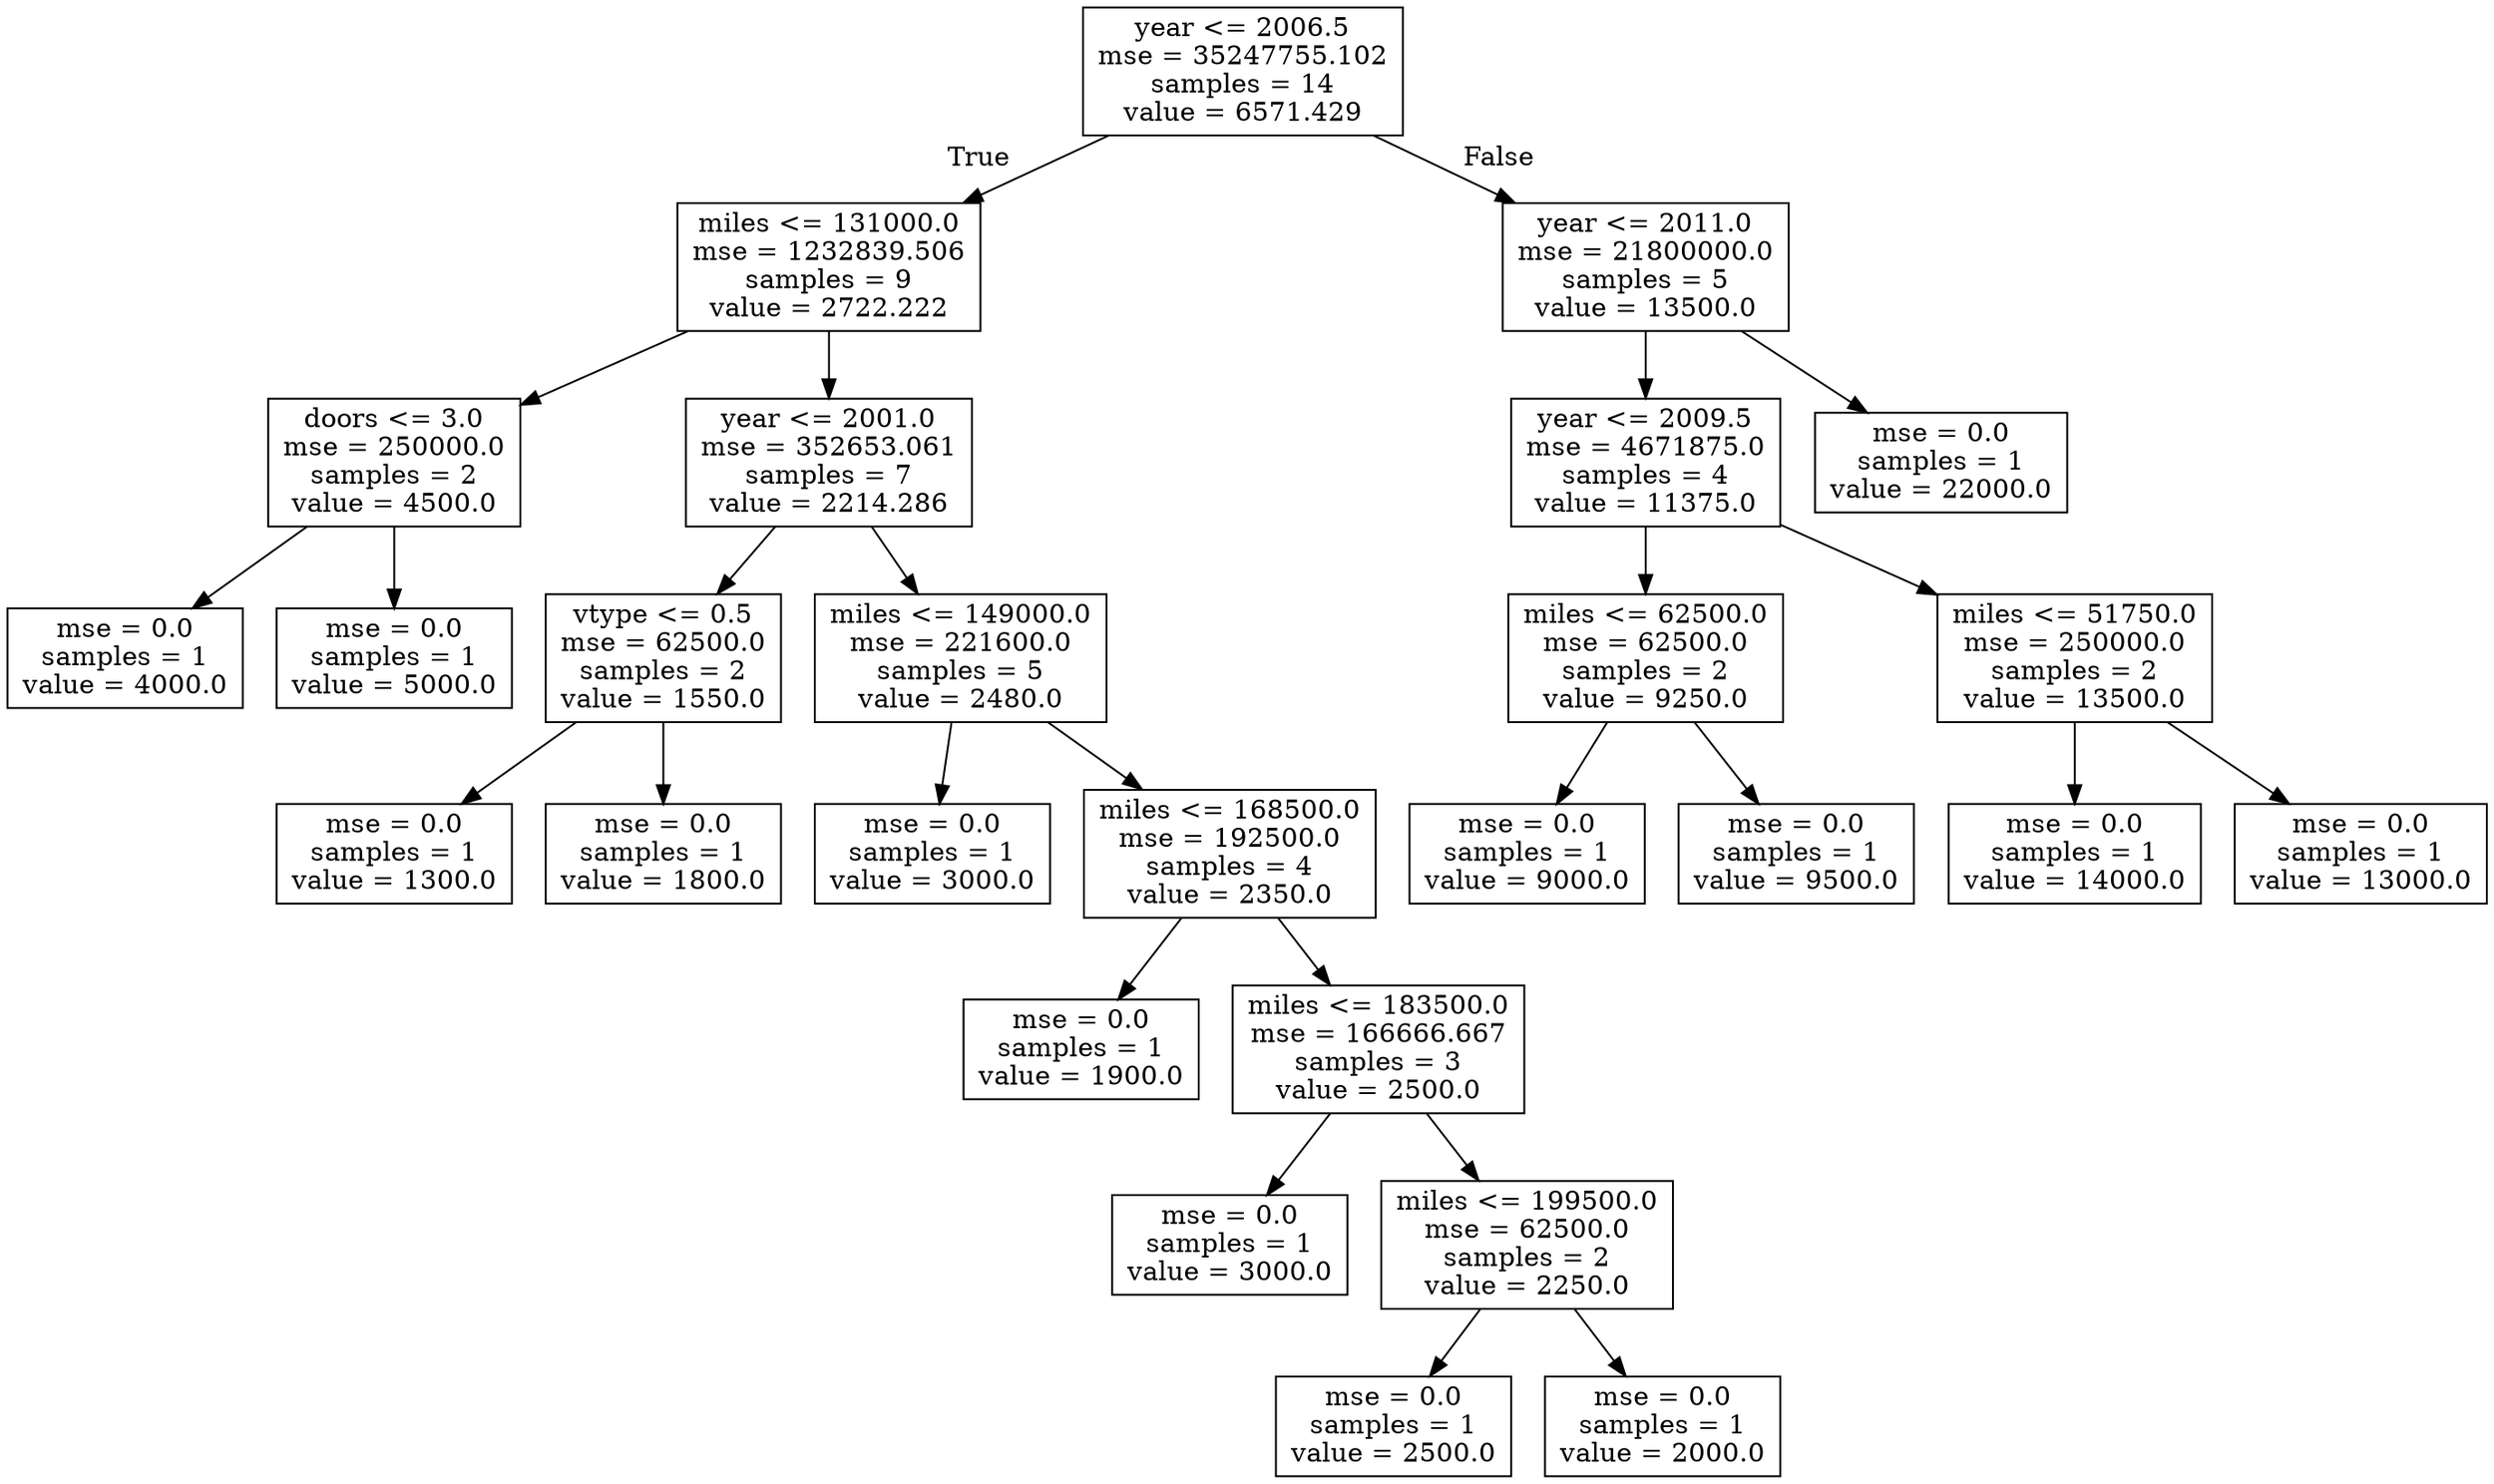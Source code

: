 digraph Tree {
node [shape=box] ;
0 [label="year <= 2006.5\nmse = 35247755.102\nsamples = 14\nvalue = 6571.429"] ;
1 [label="miles <= 131000.0\nmse = 1232839.506\nsamples = 9\nvalue = 2722.222"] ;
0 -> 1 [labeldistance=2.5, labelangle=45, headlabel="True"] ;
2 [label="doors <= 3.0\nmse = 250000.0\nsamples = 2\nvalue = 4500.0"] ;
1 -> 2 ;
3 [label="mse = 0.0\nsamples = 1\nvalue = 4000.0"] ;
2 -> 3 ;
4 [label="mse = 0.0\nsamples = 1\nvalue = 5000.0"] ;
2 -> 4 ;
5 [label="year <= 2001.0\nmse = 352653.061\nsamples = 7\nvalue = 2214.286"] ;
1 -> 5 ;
6 [label="vtype <= 0.5\nmse = 62500.0\nsamples = 2\nvalue = 1550.0"] ;
5 -> 6 ;
7 [label="mse = 0.0\nsamples = 1\nvalue = 1300.0"] ;
6 -> 7 ;
8 [label="mse = 0.0\nsamples = 1\nvalue = 1800.0"] ;
6 -> 8 ;
9 [label="miles <= 149000.0\nmse = 221600.0\nsamples = 5\nvalue = 2480.0"] ;
5 -> 9 ;
10 [label="mse = 0.0\nsamples = 1\nvalue = 3000.0"] ;
9 -> 10 ;
11 [label="miles <= 168500.0\nmse = 192500.0\nsamples = 4\nvalue = 2350.0"] ;
9 -> 11 ;
12 [label="mse = 0.0\nsamples = 1\nvalue = 1900.0"] ;
11 -> 12 ;
13 [label="miles <= 183500.0\nmse = 166666.667\nsamples = 3\nvalue = 2500.0"] ;
11 -> 13 ;
14 [label="mse = 0.0\nsamples = 1\nvalue = 3000.0"] ;
13 -> 14 ;
15 [label="miles <= 199500.0\nmse = 62500.0\nsamples = 2\nvalue = 2250.0"] ;
13 -> 15 ;
16 [label="mse = 0.0\nsamples = 1\nvalue = 2500.0"] ;
15 -> 16 ;
17 [label="mse = 0.0\nsamples = 1\nvalue = 2000.0"] ;
15 -> 17 ;
18 [label="year <= 2011.0\nmse = 21800000.0\nsamples = 5\nvalue = 13500.0"] ;
0 -> 18 [labeldistance=2.5, labelangle=-45, headlabel="False"] ;
19 [label="year <= 2009.5\nmse = 4671875.0\nsamples = 4\nvalue = 11375.0"] ;
18 -> 19 ;
20 [label="miles <= 62500.0\nmse = 62500.0\nsamples = 2\nvalue = 9250.0"] ;
19 -> 20 ;
21 [label="mse = 0.0\nsamples = 1\nvalue = 9000.0"] ;
20 -> 21 ;
22 [label="mse = 0.0\nsamples = 1\nvalue = 9500.0"] ;
20 -> 22 ;
23 [label="miles <= 51750.0\nmse = 250000.0\nsamples = 2\nvalue = 13500.0"] ;
19 -> 23 ;
24 [label="mse = 0.0\nsamples = 1\nvalue = 14000.0"] ;
23 -> 24 ;
25 [label="mse = 0.0\nsamples = 1\nvalue = 13000.0"] ;
23 -> 25 ;
26 [label="mse = 0.0\nsamples = 1\nvalue = 22000.0"] ;
18 -> 26 ;
}